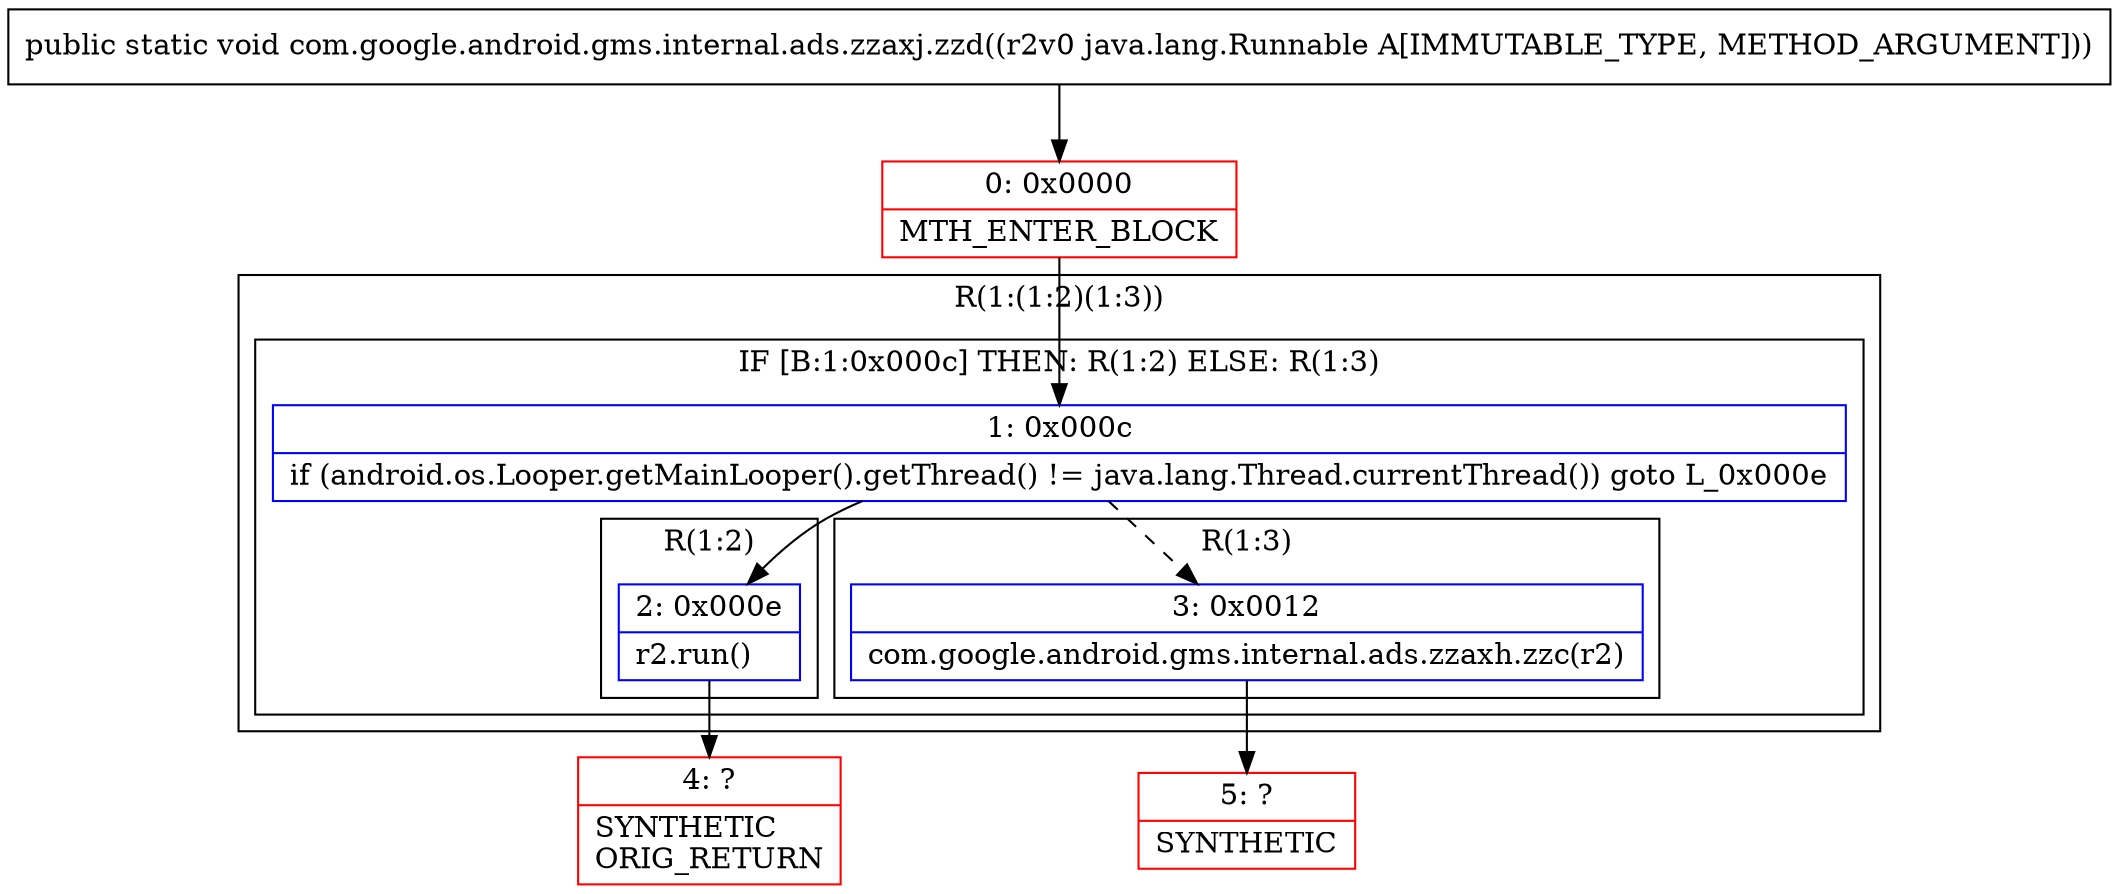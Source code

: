 digraph "CFG forcom.google.android.gms.internal.ads.zzaxj.zzd(Ljava\/lang\/Runnable;)V" {
subgraph cluster_Region_2046761593 {
label = "R(1:(1:2)(1:3))";
node [shape=record,color=blue];
subgraph cluster_IfRegion_854439191 {
label = "IF [B:1:0x000c] THEN: R(1:2) ELSE: R(1:3)";
node [shape=record,color=blue];
Node_1 [shape=record,label="{1\:\ 0x000c|if (android.os.Looper.getMainLooper().getThread() != java.lang.Thread.currentThread()) goto L_0x000e\l}"];
subgraph cluster_Region_1563485415 {
label = "R(1:2)";
node [shape=record,color=blue];
Node_2 [shape=record,label="{2\:\ 0x000e|r2.run()\l}"];
}
subgraph cluster_Region_842592809 {
label = "R(1:3)";
node [shape=record,color=blue];
Node_3 [shape=record,label="{3\:\ 0x0012|com.google.android.gms.internal.ads.zzaxh.zzc(r2)\l}"];
}
}
}
Node_0 [shape=record,color=red,label="{0\:\ 0x0000|MTH_ENTER_BLOCK\l}"];
Node_4 [shape=record,color=red,label="{4\:\ ?|SYNTHETIC\lORIG_RETURN\l}"];
Node_5 [shape=record,color=red,label="{5\:\ ?|SYNTHETIC\l}"];
MethodNode[shape=record,label="{public static void com.google.android.gms.internal.ads.zzaxj.zzd((r2v0 java.lang.Runnable A[IMMUTABLE_TYPE, METHOD_ARGUMENT])) }"];
MethodNode -> Node_0;
Node_1 -> Node_2;
Node_1 -> Node_3[style=dashed];
Node_2 -> Node_4;
Node_3 -> Node_5;
Node_0 -> Node_1;
}

